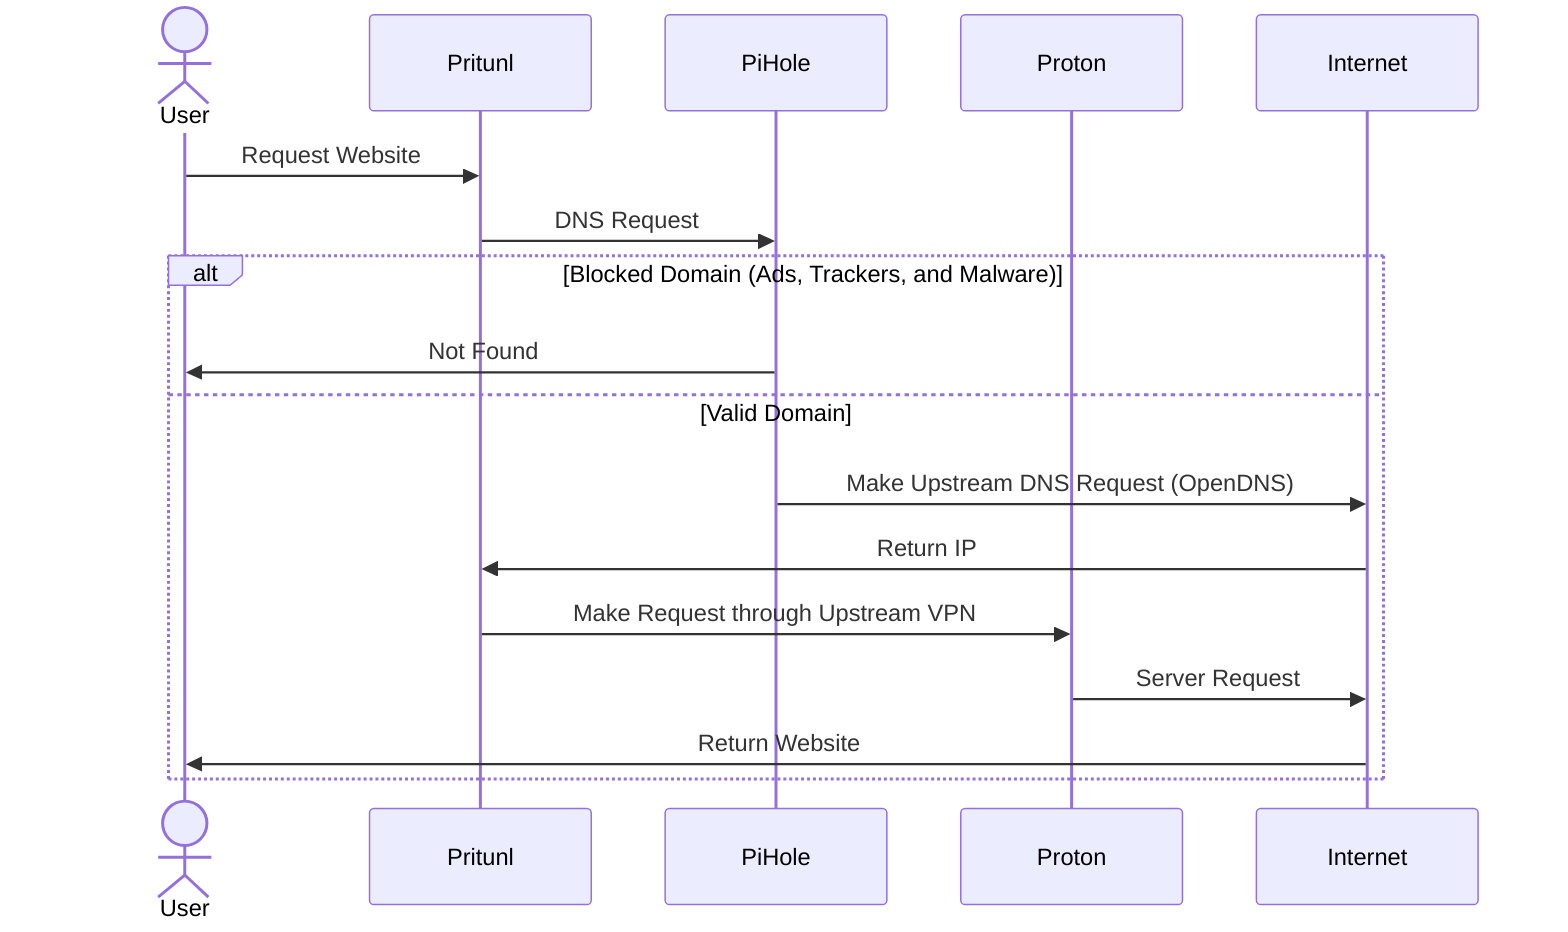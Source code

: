sequenceDiagram
    actor User
    participant Pritunl
    participant PiHole
    participant Proton
    participant Internet

    User ->> Pritunl: Request Website
    Pritunl ->> PiHole: DNS Request
    alt Blocked Domain (Ads, Trackers, and Malware)
        PiHole ->> User: Not Found
    else Valid Domain
        PiHole ->> Internet: Make Upstream DNS Request (OpenDNS)
        Internet ->> Pritunl: Return IP
        Pritunl ->> Proton: Make Request through Upstream VPN
        Proton ->> Internet: Server Request
        Internet ->> User: Return Website
    end